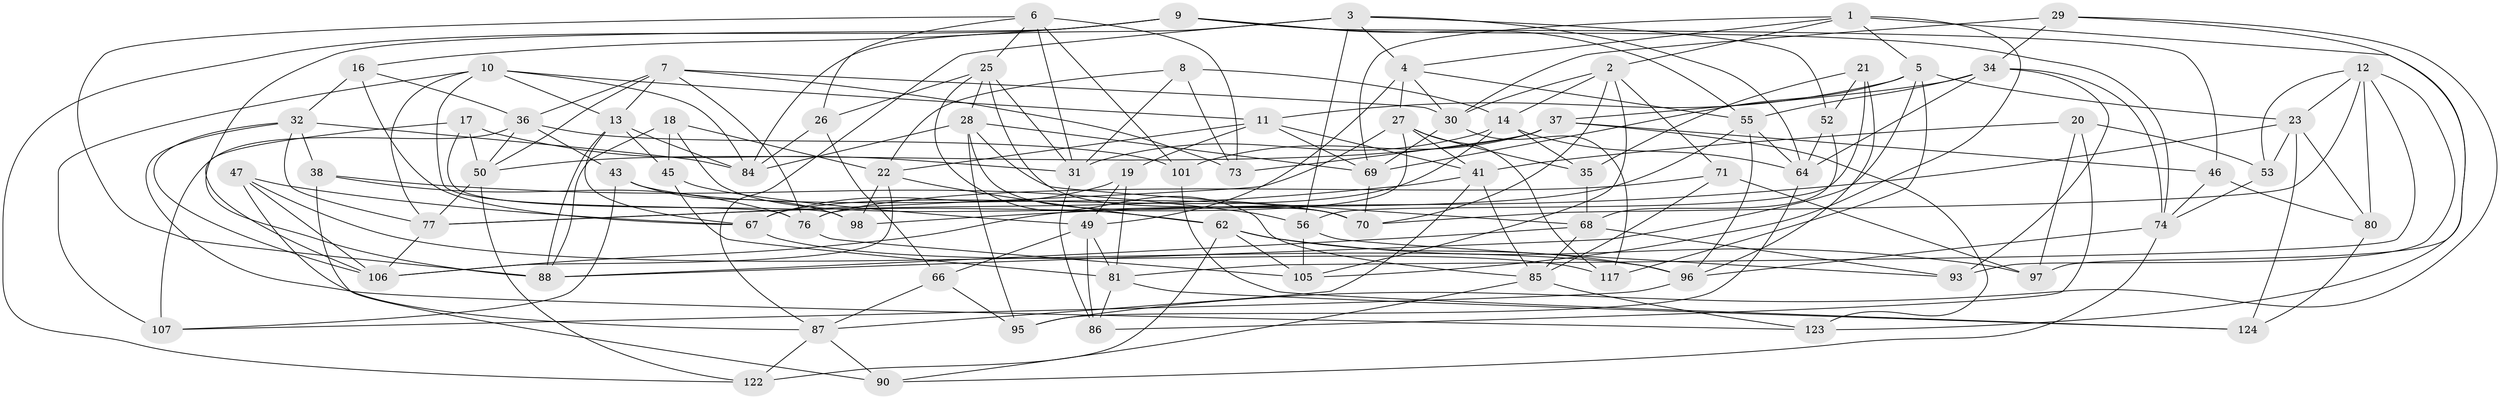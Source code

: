 // Generated by graph-tools (version 1.1) at 2025/24/03/03/25 07:24:27]
// undirected, 79 vertices, 203 edges
graph export_dot {
graph [start="1"]
  node [color=gray90,style=filled];
  1 [super="+79"];
  2 [super="+44"];
  3 [super="+24"];
  4 [super="+119"];
  5 [super="+110"];
  6 [super="+33"];
  7 [super="+116"];
  8;
  9 [super="+58"];
  10 [super="+59"];
  11 [super="+61"];
  12 [super="+57"];
  13 [super="+15"];
  14 [super="+83"];
  16;
  17;
  18;
  19;
  20;
  21;
  22 [super="+112"];
  23 [super="+39"];
  25 [super="+54"];
  26;
  27 [super="+63"];
  28 [super="+89"];
  29;
  30 [super="+102"];
  31 [super="+51"];
  32 [super="+60"];
  34 [super="+109"];
  35;
  36 [super="+40"];
  37 [super="+42"];
  38;
  41 [super="+48"];
  43;
  45;
  46;
  47;
  49 [super="+114"];
  50 [super="+104"];
  52;
  53;
  55 [super="+108"];
  56 [super="+118"];
  62 [super="+65"];
  64 [super="+72"];
  66;
  67 [super="+99"];
  68 [super="+82"];
  69 [super="+75"];
  70 [super="+103"];
  71;
  73;
  74 [super="+115"];
  76 [super="+94"];
  77 [super="+78"];
  80;
  81 [super="+92"];
  84 [super="+125"];
  85 [super="+121"];
  86;
  87 [super="+111"];
  88 [super="+91"];
  90;
  93;
  95;
  96 [super="+100"];
  97;
  98;
  101;
  105 [super="+113"];
  106 [super="+120"];
  107;
  117;
  122;
  123;
  124;
  1 -- 123;
  1 -- 2;
  1 -- 4;
  1 -- 5;
  1 -- 105;
  1 -- 69;
  2 -- 30;
  2 -- 71;
  2 -- 14;
  2 -- 105;
  2 -- 70;
  3 -- 87;
  3 -- 64;
  3 -- 52;
  3 -- 56;
  3 -- 4;
  3 -- 84;
  4 -- 49;
  4 -- 55;
  4 -- 27;
  4 -- 30;
  5 -- 117;
  5 -- 11;
  5 -- 88;
  5 -- 69;
  5 -- 23;
  6 -- 73;
  6 -- 26;
  6 -- 88;
  6 -- 25;
  6 -- 101;
  6 -- 31;
  7 -- 76;
  7 -- 73;
  7 -- 13;
  7 -- 50;
  7 -- 36;
  7 -- 30;
  8 -- 22;
  8 -- 73;
  8 -- 31;
  8 -- 14;
  9 -- 46;
  9 -- 16;
  9 -- 122;
  9 -- 74;
  9 -- 88;
  9 -- 55;
  10 -- 107;
  10 -- 77;
  10 -- 84;
  10 -- 11;
  10 -- 76;
  10 -- 13;
  11 -- 41;
  11 -- 19;
  11 -- 69;
  11 -- 22;
  12 -- 53;
  12 -- 70;
  12 -- 80;
  12 -- 81;
  12 -- 93;
  12 -- 23;
  13 -- 84;
  13 -- 45;
  13 -- 88;
  13 -- 67;
  14 -- 31;
  14 -- 35;
  14 -- 67;
  14 -- 64;
  16 -- 36;
  16 -- 67;
  16 -- 32;
  17 -- 98;
  17 -- 106;
  17 -- 50;
  17 -- 31;
  18 -- 22;
  18 -- 45;
  18 -- 62;
  18 -- 88;
  19 -- 49;
  19 -- 67;
  19 -- 81;
  20 -- 86;
  20 -- 53;
  20 -- 97;
  20 -- 41;
  21 -- 56;
  21 -- 52;
  21 -- 35;
  21 -- 96;
  22 -- 98;
  22 -- 106;
  22 -- 62;
  23 -- 98;
  23 -- 80;
  23 -- 124;
  23 -- 53;
  25 -- 85;
  25 -- 28;
  25 -- 26;
  25 -- 31;
  25 -- 70;
  26 -- 66;
  26 -- 84;
  27 -- 35;
  27 -- 76;
  27 -- 41;
  27 -- 117;
  27 -- 77;
  28 -- 70;
  28 -- 95;
  28 -- 69;
  28 -- 68;
  28 -- 84;
  29 -- 95;
  29 -- 97;
  29 -- 30;
  29 -- 34;
  30 -- 117;
  30 -- 69;
  31 -- 86;
  32 -- 106;
  32 -- 38;
  32 -- 84;
  32 -- 123;
  32 -- 77;
  34 -- 93;
  34 -- 74;
  34 -- 37;
  34 -- 64;
  34 -- 55;
  35 -- 68;
  36 -- 43;
  36 -- 50;
  36 -- 107;
  36 -- 101;
  37 -- 101;
  37 -- 46;
  37 -- 73;
  37 -- 123;
  37 -- 50;
  38 -- 76;
  38 -- 56;
  38 -- 90;
  41 -- 87;
  41 -- 85;
  41 -- 77;
  43 -- 98;
  43 -- 107;
  43 -- 70;
  45 -- 81;
  45 -- 49;
  46 -- 80;
  46 -- 74;
  47 -- 106;
  47 -- 96;
  47 -- 87;
  47 -- 67;
  49 -- 81;
  49 -- 66;
  49 -- 86;
  50 -- 77;
  50 -- 122;
  52 -- 68;
  52 -- 64;
  53 -- 74;
  55 -- 64;
  55 -- 106;
  55 -- 96;
  56 -- 105 [weight=2];
  56 -- 93;
  62 -- 97;
  62 -- 122;
  62 -- 105;
  62 -- 96;
  64 -- 95;
  66 -- 95;
  66 -- 87;
  67 -- 117;
  68 -- 85;
  68 -- 88;
  68 -- 93;
  69 -- 70;
  71 -- 97;
  71 -- 85;
  71 -- 76;
  74 -- 96;
  74 -- 90;
  76 -- 105;
  77 -- 106;
  80 -- 124;
  81 -- 124;
  81 -- 86;
  85 -- 90;
  85 -- 123;
  87 -- 122;
  87 -- 90;
  96 -- 107;
  101 -- 124;
}

